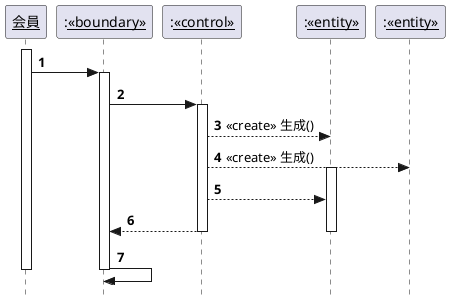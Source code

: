 @startuml データ更新コントローラとホテルと予約
hide footbox
    'メッセージに自動で番号を降る
autonumber
    ' 厳密なUMLに準拠する
skinparam style strictuml
participant "<u>会員</u>" as custmer
participant ":<u><<boundary>></u>" as clerk
participant ":<u><<control>></u>" as cook
participant ":<u><<entity>></u>" as a
participant ":<u><<entity>></u>" as b
activate custmer
    custmer -> clerk: 
    activate clerk
        clerk -> cook: 
        activate cook
            cook --> a: <<create>> 生成()
            cook --> b: <<create>> 生成()
            activate a
            cook --> a: 
            clerk <-- cook: 
            deactivate a
        deactivate cook
        clerk -> clerk: 
    deactivate clerk
deactivate custmer

@enduml